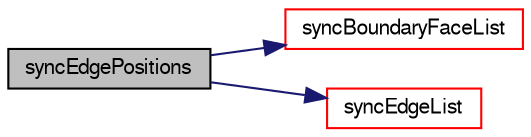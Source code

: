 digraph "syncEdgePositions"
{
  bgcolor="transparent";
  edge [fontname="FreeSans",fontsize="10",labelfontname="FreeSans",labelfontsize="10"];
  node [fontname="FreeSans",fontsize="10",shape=record];
  rankdir="LR";
  Node3127 [label="syncEdgePositions",height=0.2,width=0.4,color="black", fillcolor="grey75", style="filled", fontcolor="black"];
  Node3127 -> Node3128 [color="midnightblue",fontsize="10",style="solid",fontname="FreeSans"];
  Node3128 [label="syncBoundaryFaceList",height=0.2,width=0.4,color="red",URL="$a27502.html#a1885668646afb3cf257512c56daa9b2f",tooltip="Synchronize values on boundary faces only. "];
  Node3127 -> Node3504 [color="midnightblue",fontsize="10",style="solid",fontname="FreeSans"];
  Node3504 [label="syncEdgeList",height=0.2,width=0.4,color="red",URL="$a27502.html#a5ed3e64d2ef89e3823674727ea1b3d58",tooltip="Synchronize values on all mesh edges. "];
}
